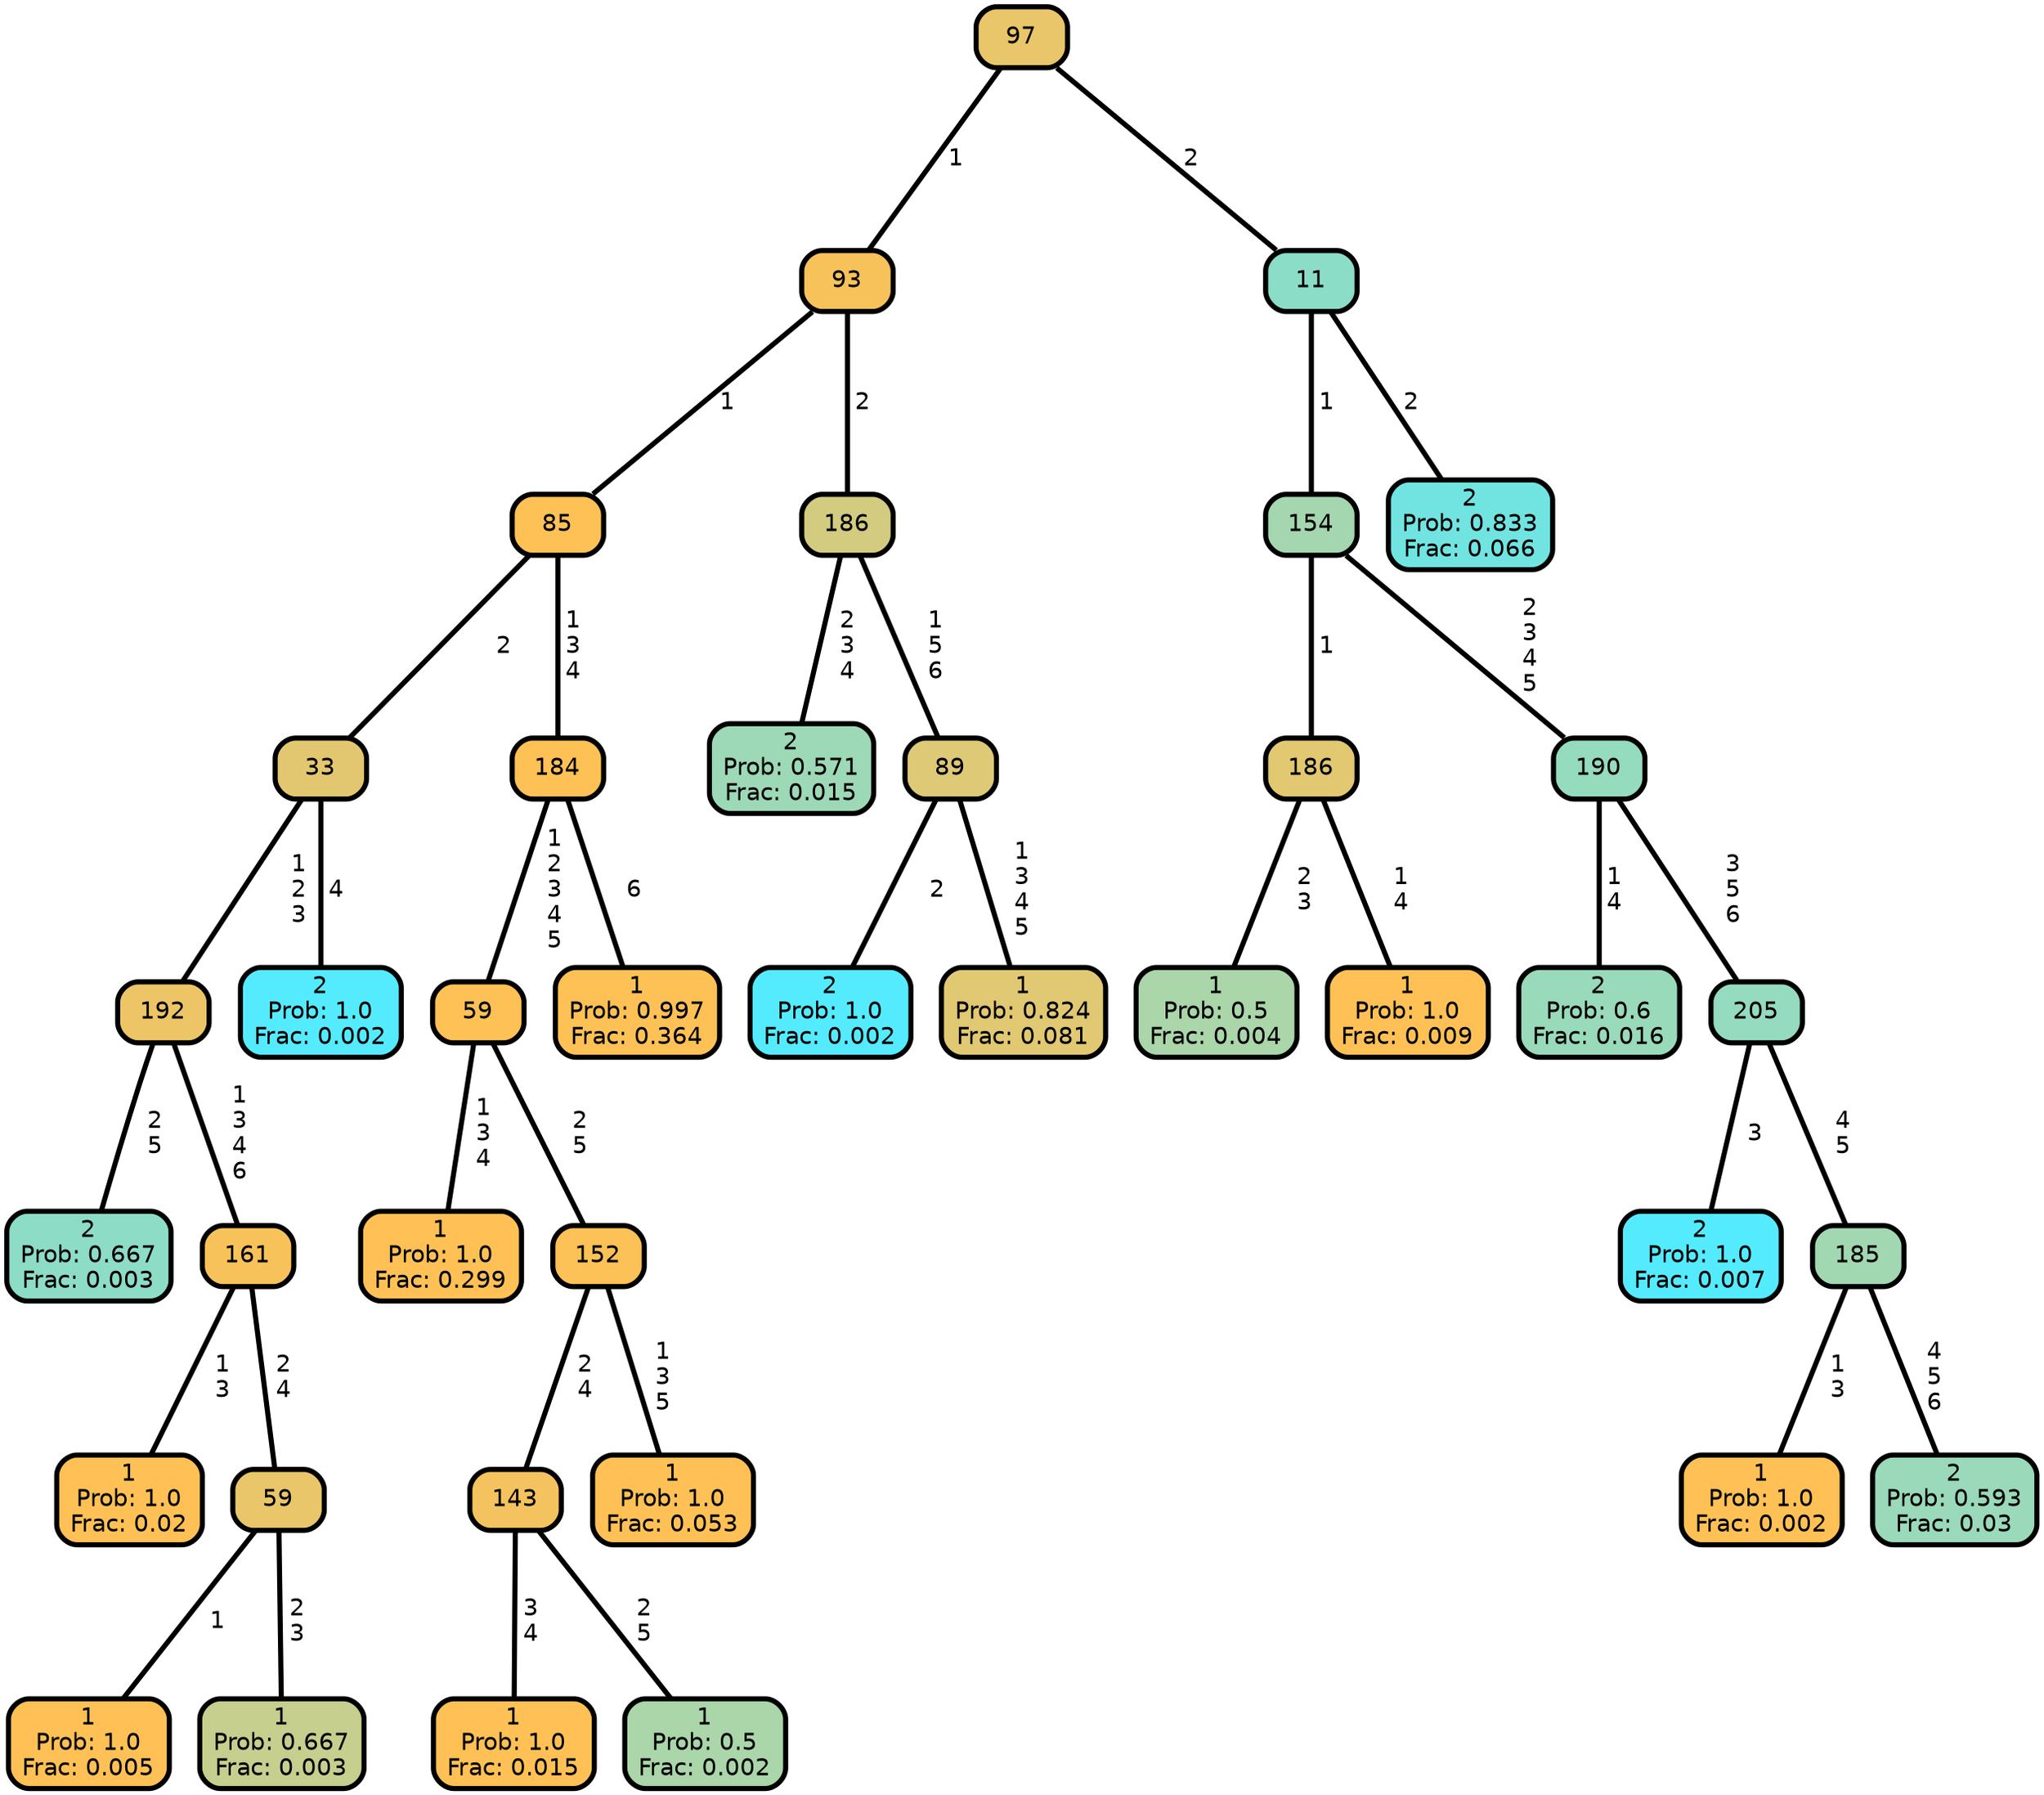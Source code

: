 graph Tree {
node [shape=box, style="filled, rounded",color="black",penwidth="3",fontcolor="black",                 fontname=helvetica] ;
graph [ranksep="0 equally", splines=straight,                 bgcolor=transparent, dpi=200] ;
edge [fontname=helvetica, color=black] ;
0 [label="2
Prob: 0.667
Frac: 0.003", fillcolor="#8dddc6"] ;
1 [label="192", fillcolor="#edc566"] ;
2 [label="1
Prob: 1.0
Frac: 0.02", fillcolor="#ffc155"] ;
3 [label="161", fillcolor="#f8c25b"] ;
4 [label="1
Prob: 1.0
Frac: 0.005", fillcolor="#ffc155"] ;
5 [label="59", fillcolor="#e9c66a"] ;
6 [label="1
Prob: 0.667
Frac: 0.003", fillcolor="#c6cf8d"] ;
7 [label="33", fillcolor="#e3c770"] ;
8 [label="2
Prob: 1.0
Frac: 0.002", fillcolor="#55ebff"] ;
9 [label="85", fillcolor="#fdc156"] ;
10 [label="1
Prob: 1.0
Frac: 0.299", fillcolor="#ffc155"] ;
11 [label="59", fillcolor="#fec155"] ;
12 [label="1
Prob: 1.0
Frac: 0.015", fillcolor="#ffc155"] ;
13 [label="143", fillcolor="#f4c35f"] ;
14 [label="1
Prob: 0.5
Frac: 0.002", fillcolor="#aad6aa"] ;
15 [label="152", fillcolor="#fcc157"] ;
16 [label="1
Prob: 1.0
Frac: 0.053", fillcolor="#ffc155"] ;
17 [label="184", fillcolor="#fec155"] ;
18 [label="1
Prob: 0.997
Frac: 0.364", fillcolor="#fec155"] ;
19 [label="93", fillcolor="#f8c25b"] ;
20 [label="2
Prob: 0.571
Frac: 0.015", fillcolor="#9dd9b6"] ;
21 [label="186", fillcolor="#d3cb80"] ;
22 [label="2
Prob: 1.0
Frac: 0.002", fillcolor="#55ebff"] ;
23 [label="89", fillcolor="#ddc976"] ;
24 [label="1
Prob: 0.824
Frac: 0.081", fillcolor="#e1c872"] ;
25 [label="97", fillcolor="#e9c66a"] ;
26 [label="1
Prob: 0.5
Frac: 0.004", fillcolor="#aad6aa"] ;
27 [label="186", fillcolor="#e2c871"] ;
28 [label="1
Prob: 1.0
Frac: 0.009", fillcolor="#ffc155"] ;
29 [label="154", fillcolor="#a4d7af"] ;
30 [label="2
Prob: 0.6
Frac: 0.016", fillcolor="#99dabb"] ;
31 [label="190", fillcolor="#95dbbe"] ;
32 [label="2
Prob: 1.0
Frac: 0.007", fillcolor="#55ebff"] ;
33 [label="205", fillcolor="#94dbbf"] ;
34 [label="1
Prob: 1.0
Frac: 0.002", fillcolor="#ffc155"] ;
35 [label="185", fillcolor="#a1d8b2"] ;
36 [label="2
Prob: 0.593
Frac: 0.03", fillcolor="#9ad9b9"] ;
37 [label="11", fillcolor="#8bddc8"] ;
38 [label="2
Prob: 0.833
Frac: 0.066", fillcolor="#71e4e2"] ;
1 -- 0 [label=" 2\n 5",penwidth=3] ;
1 -- 3 [label=" 1\n 3\n 4\n 6",penwidth=3] ;
3 -- 2 [label=" 1\n 3",penwidth=3] ;
3 -- 5 [label=" 2\n 4",penwidth=3] ;
5 -- 4 [label=" 1",penwidth=3] ;
5 -- 6 [label=" 2\n 3",penwidth=3] ;
7 -- 1 [label=" 1\n 2\n 3",penwidth=3] ;
7 -- 8 [label=" 4",penwidth=3] ;
9 -- 7 [label=" 2",penwidth=3] ;
9 -- 17 [label=" 1\n 3\n 4",penwidth=3] ;
11 -- 10 [label=" 1\n 3\n 4",penwidth=3] ;
11 -- 15 [label=" 2\n 5",penwidth=3] ;
13 -- 12 [label=" 3\n 4",penwidth=3] ;
13 -- 14 [label=" 2\n 5",penwidth=3] ;
15 -- 13 [label=" 2\n 4",penwidth=3] ;
15 -- 16 [label=" 1\n 3\n 5",penwidth=3] ;
17 -- 11 [label=" 1\n 2\n 3\n 4\n 5",penwidth=3] ;
17 -- 18 [label=" 6",penwidth=3] ;
19 -- 9 [label=" 1",penwidth=3] ;
19 -- 21 [label=" 2",penwidth=3] ;
21 -- 20 [label=" 2\n 3\n 4",penwidth=3] ;
21 -- 23 [label=" 1\n 5\n 6",penwidth=3] ;
23 -- 22 [label=" 2",penwidth=3] ;
23 -- 24 [label=" 1\n 3\n 4\n 5",penwidth=3] ;
25 -- 19 [label=" 1",penwidth=3] ;
25 -- 37 [label=" 2",penwidth=3] ;
27 -- 26 [label=" 2\n 3",penwidth=3] ;
27 -- 28 [label=" 1\n 4",penwidth=3] ;
29 -- 27 [label=" 1",penwidth=3] ;
29 -- 31 [label=" 2\n 3\n 4\n 5",penwidth=3] ;
31 -- 30 [label=" 1\n 4",penwidth=3] ;
31 -- 33 [label=" 3\n 5\n 6",penwidth=3] ;
33 -- 32 [label=" 3",penwidth=3] ;
33 -- 35 [label=" 4\n 5",penwidth=3] ;
35 -- 34 [label=" 1\n 3",penwidth=3] ;
35 -- 36 [label=" 4\n 5\n 6",penwidth=3] ;
37 -- 29 [label=" 1",penwidth=3] ;
37 -- 38 [label=" 2",penwidth=3] ;
{rank = same;}}